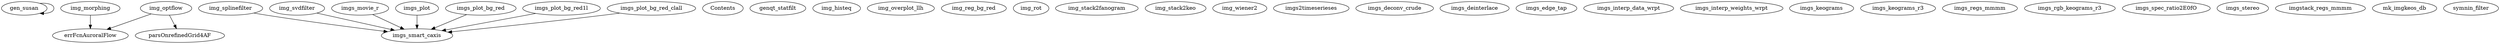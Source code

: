 /* Created by mdot for Matlab */
digraph m2html {
  gen_susan -> gen_susan;
  img_morphing -> errFcnAuroralFlow;
  img_optflow -> errFcnAuroralFlow;
  img_optflow -> parsOnrefinedGrid4AF;
  img_splinefilter -> imgs_smart_caxis;
  img_svdfilter -> imgs_smart_caxis;
  imgs_movie_r -> imgs_smart_caxis;
  imgs_plot -> imgs_smart_caxis;
  imgs_plot_bg_red -> imgs_smart_caxis;
  imgs_plot_bg_red1l -> imgs_smart_caxis;
  imgs_plot_bg_red_clall -> imgs_smart_caxis;

  Contents [URL="Contents.html"];
  errFcnAuroralFlow [URL="errFcnAuroralFlow.html"];
  gen_susan [URL="gen_susan.html"];
  genqt_statfilt [URL="genqt_statfilt.html"];
  img_histeq [URL="img_histeq.html"];
  img_morphing [URL="img_morphing.html"];
  img_optflow [URL="img_optflow.html"];
  img_overplot_llh [URL="img_overplot_llh.html"];
  img_reg_bg_red [URL="img_reg_bg_red.html"];
  img_rot [URL="img_rot.html"];
  img_splinefilter [URL="img_splinefilter.html"];
  img_stack2fanogram [URL="img_stack2fanogram.html"];
  img_stack2keo [URL="img_stack2keo.html"];
  img_svdfilter [URL="img_svdfilter.html"];
  img_wiener2 [URL="img_wiener2.html"];
  imgs2timeserieses [URL="imgs2timeserieses.html"];
  imgs_deconv_crude [URL="imgs_deconv_crude.html"];
  imgs_deinterlace [URL="imgs_deinterlace.html"];
  imgs_edge_tap [URL="imgs_edge_tap.html"];
  imgs_interp_data_wrpt [URL="imgs_interp_data_wrpt.html"];
  imgs_interp_weights_wrpt [URL="imgs_interp_weights_wrpt.html"];
  imgs_keograms [URL="imgs_keograms.html"];
  imgs_keograms_r3 [URL="imgs_keograms_r3.html"];
  imgs_movie_r [URL="imgs_movie_r.html"];
  imgs_plot [URL="imgs_plot.html"];
  imgs_plot_bg_red [URL="imgs_plot_bg_red.html"];
  imgs_plot_bg_red1l [URL="imgs_plot_bg_red1l.html"];
  imgs_plot_bg_red_clall [URL="imgs_plot_bg_red_clall.html"];
  imgs_regs_mmmm [URL="imgs_regs_mmmm.html"];
  imgs_rgb_keograms_r3 [URL="imgs_rgb_keograms_r3.html"];
  imgs_smart_caxis [URL="imgs_smart_caxis.html"];
  imgs_spec_ratio2E0fO [URL="imgs_spec_ratio2E0fO.html"];
  imgs_stereo [URL="imgs_stereo.html"];
  imgstack_regs_mmmm [URL="imgstack_regs_mmmm.html"];
  mk_imgkeos_db [URL="mk_imgkeos_db.html"];
  parsOnrefinedGrid4AF [URL="parsOnrefinedGrid4AF.html"];
  symnin_filter [URL="symnin_filter.html"];
}